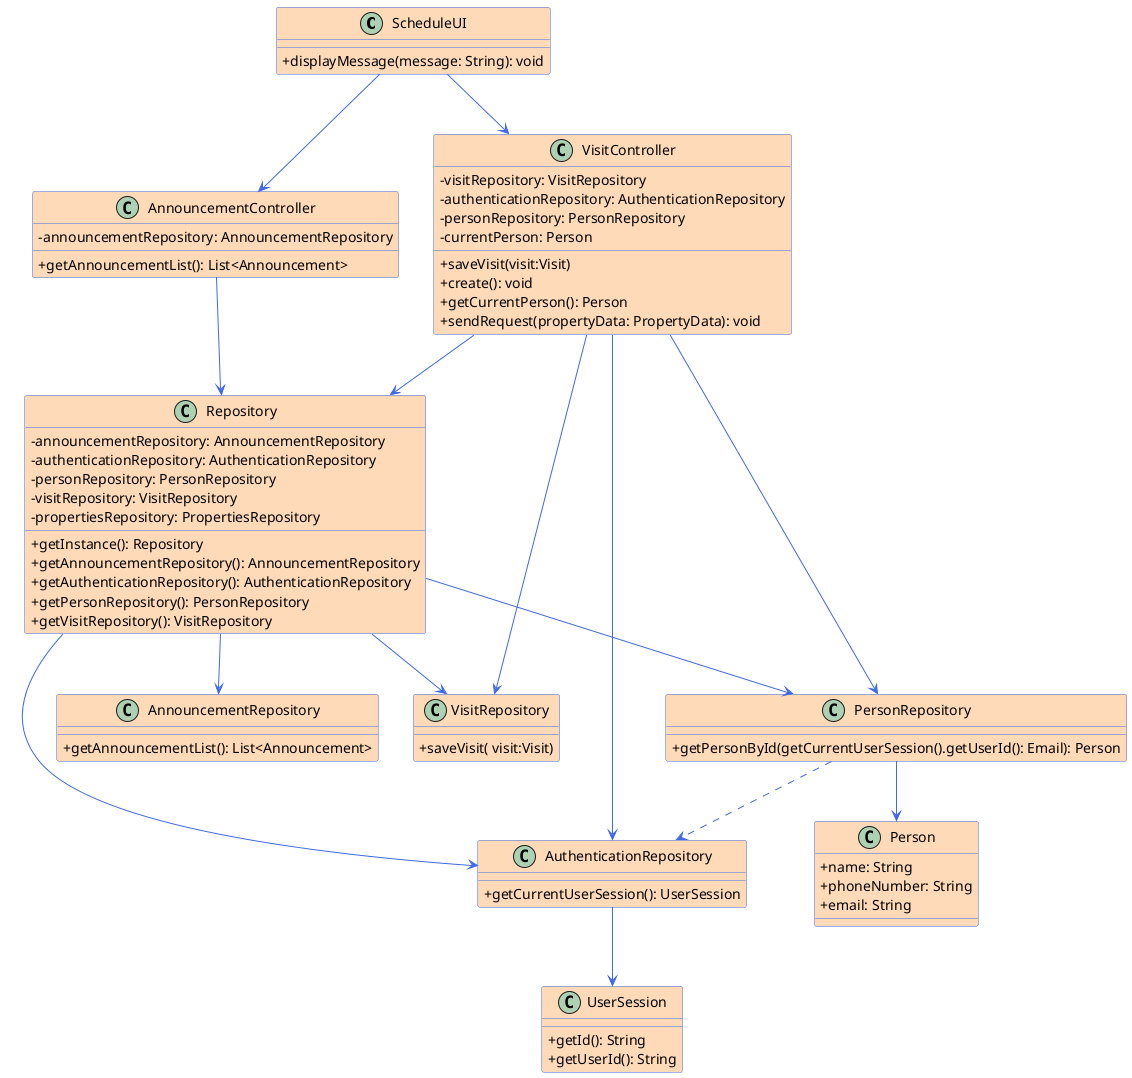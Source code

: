 @startuml
'skinparam monochrome true
skinparam packageStyle rectangle
skinparam shadowing false
'skinparam linetype ortho
'left to right direction
skinparam classAttributeIconSize 0
'---------File styling---------
skinparam class {
    BackgroundColor PeachPuff
    ArrowColor RoyalBlue
    BorderColor RoyalBlue
}
class ScheduleUI {
  +displayMessage(message: String): void

}

class VisitController {
  -visitRepository: VisitRepository
  -authenticationRepository: AuthenticationRepository
  -personRepository: PersonRepository
  -currentPerson: Person

  +saveVisit(visit:Visit)
  +create(): void
  +getCurrentPerson(): Person
  +sendRequest(propertyData: PropertyData): void
}

class AnnouncementController {
  -announcementRepository: AnnouncementRepository
  +getAnnouncementList(): List<Announcement>
}

class Repository {
  +getInstance(): Repository
  -announcementRepository: AnnouncementRepository
  -authenticationRepository: AuthenticationRepository
  -personRepository: PersonRepository
  -visitRepository: VisitRepository
  -propertiesRepository: PropertiesRepository
  +getAnnouncementRepository(): AnnouncementRepository
  +getAuthenticationRepository(): AuthenticationRepository
  +getPersonRepository(): PersonRepository
  +getVisitRepository(): VisitRepository

}

class AnnouncementRepository {
  +getAnnouncementList(): List<Announcement>
}

class AuthenticationRepository {
  +getCurrentUserSession(): UserSession
}

class PersonRepository {
  +getPersonById(getCurrentUserSession().getUserId(): Email): Person
}

class VisitRepository {
  +saveVisit( visit:Visit)

}



class UserSession {
  +getId(): String
  +getUserId(): String
}

class Person {
  +name: String
  +phoneNumber: String
  +email: String
}

ScheduleUI --> VisitController
ScheduleUI --> AnnouncementController
VisitController --> Repository
AnnouncementController --> Repository
VisitController --> VisitRepository
VisitController --> AuthenticationRepository
VisitController --> PersonRepository
Repository --> AnnouncementRepository
Repository --> AuthenticationRepository
Repository --> PersonRepository
Repository --> VisitRepository
PersonRepository ..> AuthenticationRepository

AuthenticationRepository --> UserSession
PersonRepository --> Person

@enduml